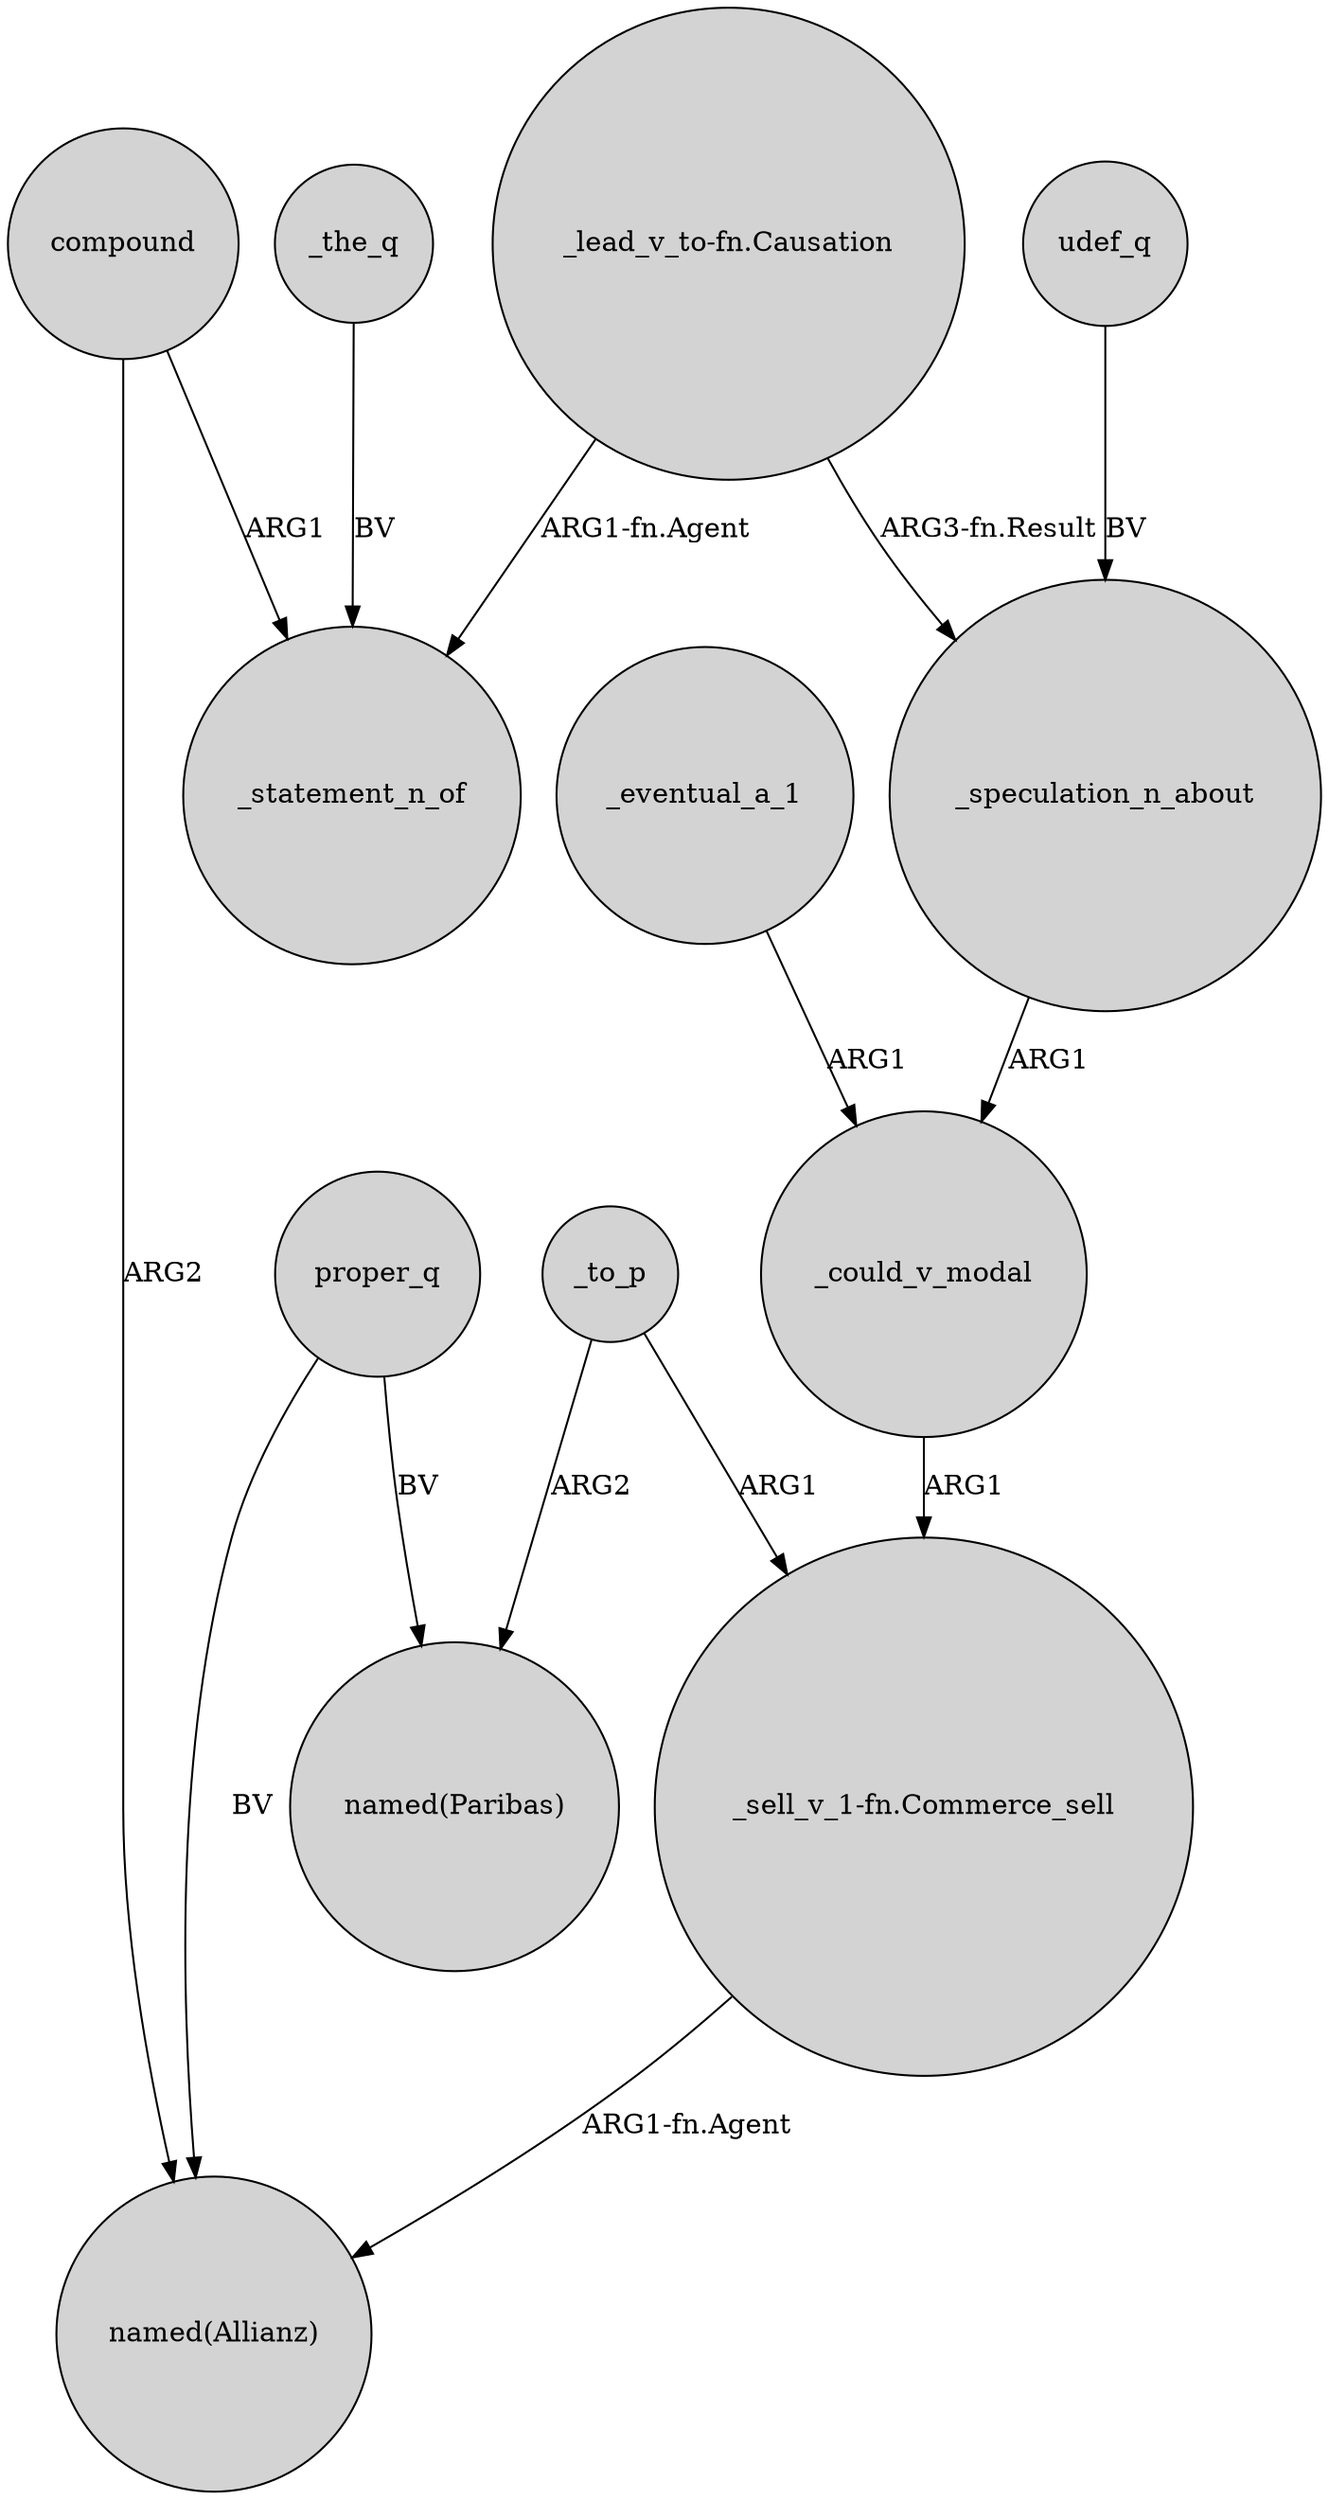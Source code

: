 digraph {
	node [shape=circle style=filled]
	compound -> "named(Allianz)" [label=ARG2]
	"_lead_v_to-fn.Causation" -> _speculation_n_about [label="ARG3-fn.Result"]
	_eventual_a_1 -> _could_v_modal [label=ARG1]
	compound -> _statement_n_of [label=ARG1]
	proper_q -> "named(Allianz)" [label=BV]
	"_sell_v_1-fn.Commerce_sell" -> "named(Allianz)" [label="ARG1-fn.Agent"]
	_speculation_n_about -> _could_v_modal [label=ARG1]
	"_lead_v_to-fn.Causation" -> _statement_n_of [label="ARG1-fn.Agent"]
	_could_v_modal -> "_sell_v_1-fn.Commerce_sell" [label=ARG1]
	_to_p -> "_sell_v_1-fn.Commerce_sell" [label=ARG1]
	_the_q -> _statement_n_of [label=BV]
	_to_p -> "named(Paribas)" [label=ARG2]
	udef_q -> _speculation_n_about [label=BV]
	proper_q -> "named(Paribas)" [label=BV]
}
